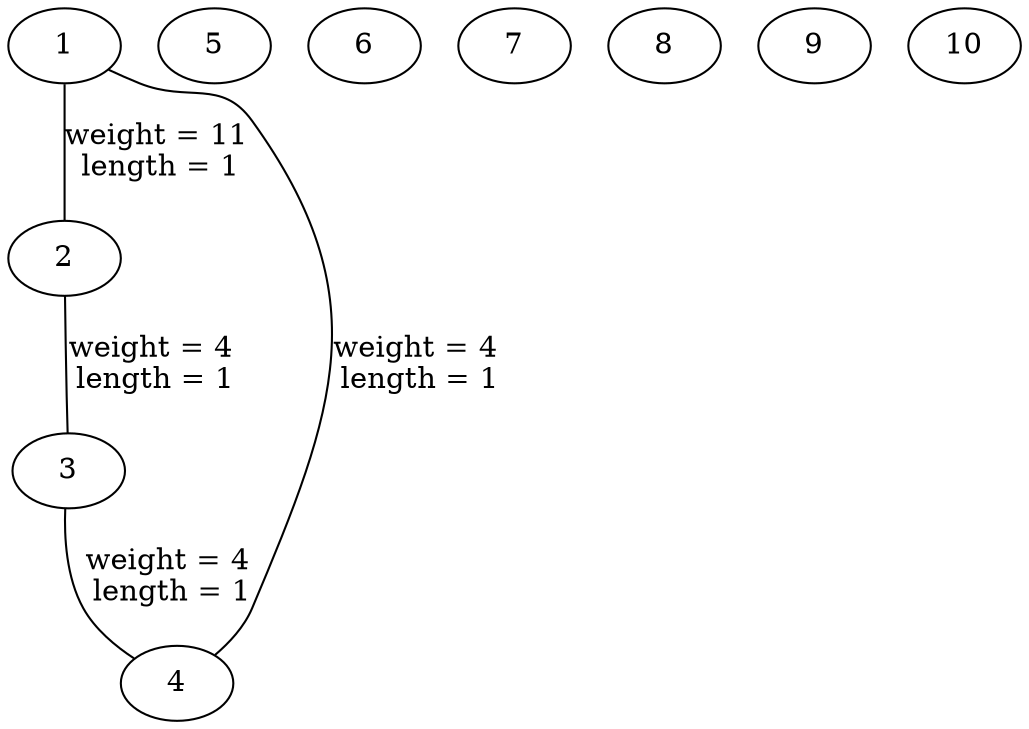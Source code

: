 // Graph visualisation
graph "Graph" {
	graph [concentrate=True]
	1
	2
	3
	4
	5
	6
	7
	8
	9
	10
	1 -- 2 [label="weight = 11
 length = 1" weight=11]
	1 -- 4 [label="weight = 4
 length = 1" weight=4]
	2 -- 3 [label="weight = 4
 length = 1" weight=4]
	3 -- 4 [label="weight = 4
 length = 1" weight=4]
}
